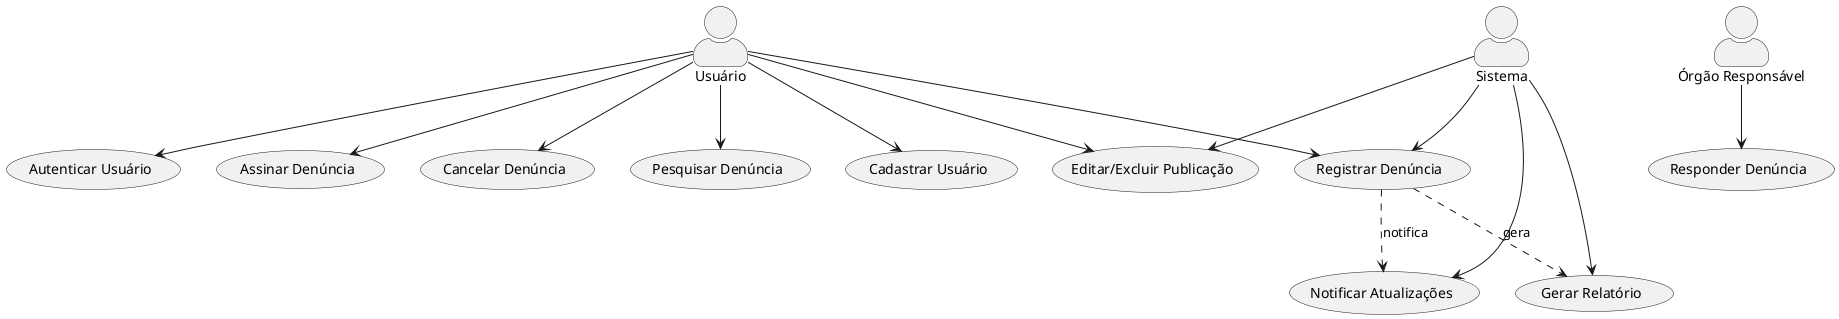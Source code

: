 @startuml

skinparam actorStyle awesome

actor "Usuário" as U
actor "Órgão Responsável" as O
actor "Sistema" as S

U --> (Cadastrar Usuário)
U --> (Autenticar Usuário)
U --> (Registrar Denúncia)
U --> (Assinar Denúncia)
U --> (Cancelar Denúncia)
U --> (Pesquisar Denúncia)
U --> (Editar/Excluir Publicação)

S --> (Notificar Atualizações)
S --> (Registrar Denúncia)
S --> (Gerar Relatório)
S --> (Editar/Excluir Publicação)

O --> (Responder Denúncia)

(Registrar Denúncia) .down.> (Gerar Relatório) : gera
(Registrar Denúncia) .down.> (Notificar Atualizações) : notifica

@enduml
